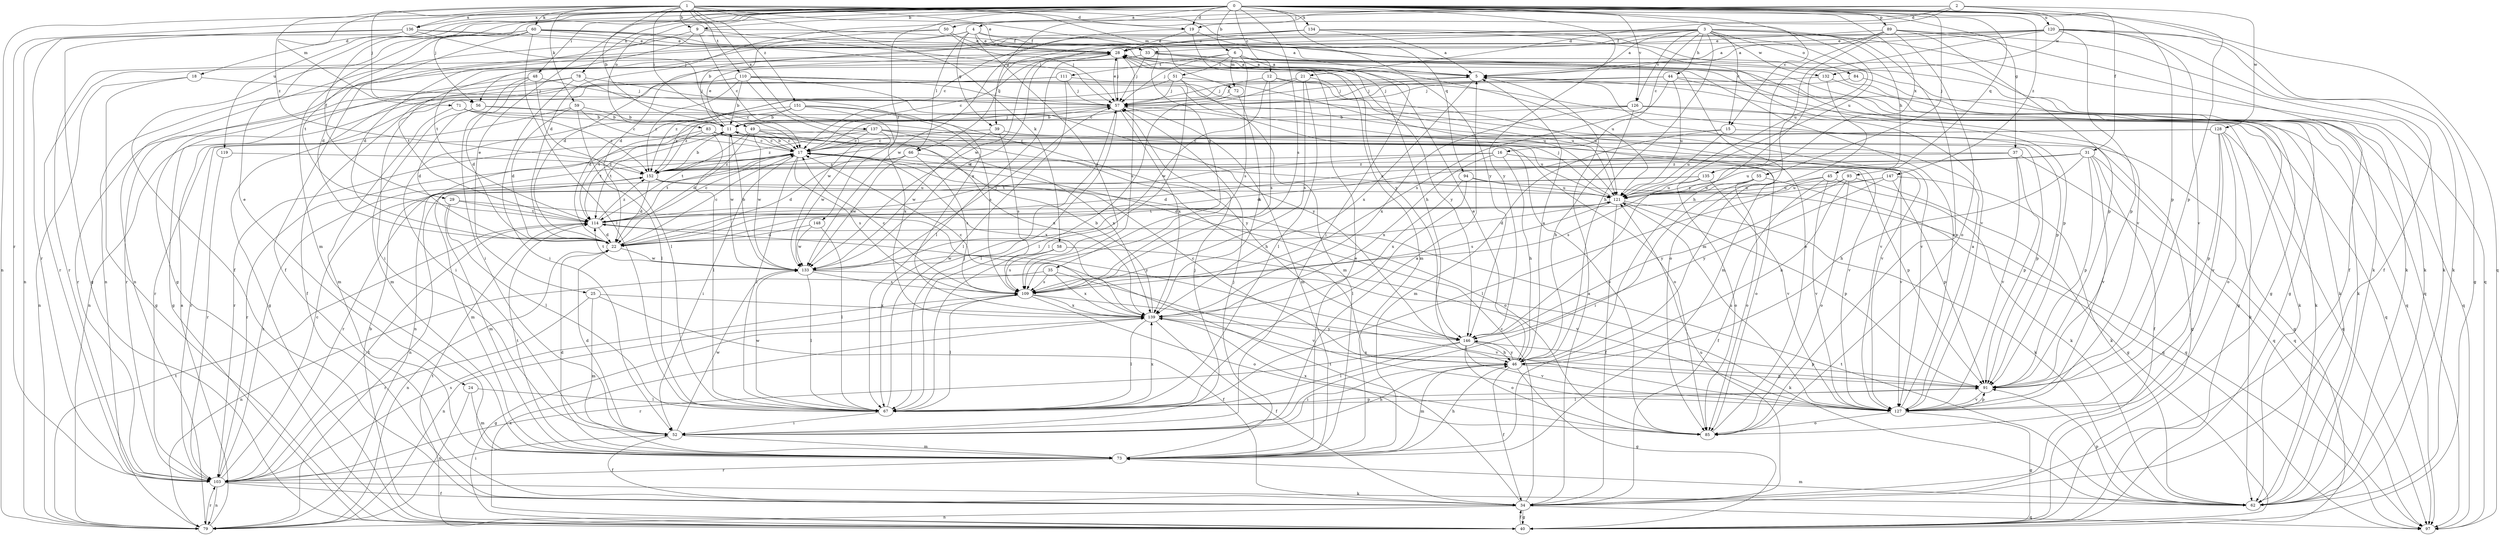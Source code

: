strict digraph  {
0;
1;
2;
3;
4;
5;
6;
9;
11;
12;
15;
16;
17;
18;
19;
21;
22;
24;
25;
28;
29;
31;
33;
34;
35;
37;
39;
40;
44;
45;
46;
48;
49;
50;
51;
52;
55;
56;
57;
58;
59;
60;
62;
66;
67;
71;
72;
73;
78;
79;
83;
84;
85;
89;
91;
93;
94;
97;
103;
109;
110;
111;
114;
119;
120;
121;
126;
127;
128;
132;
133;
134;
135;
136;
137;
139;
146;
147;
148;
151;
152;
0 -> 4  [label=a];
0 -> 6  [label=b];
0 -> 9  [label=b];
0 -> 12  [label=c];
0 -> 15  [label=c];
0 -> 18  [label=d];
0 -> 19  [label=d];
0 -> 24  [label=e];
0 -> 25  [label=e];
0 -> 29  [label=f];
0 -> 31  [label=f];
0 -> 48  [label=i];
0 -> 55  [label=j];
0 -> 56  [label=j];
0 -> 78  [label=n];
0 -> 79  [label=n];
0 -> 83  [label=o];
0 -> 89  [label=p];
0 -> 91  [label=p];
0 -> 93  [label=q];
0 -> 94  [label=q];
0 -> 97  [label=q];
0 -> 103  [label=r];
0 -> 109  [label=s];
0 -> 119  [label=u];
0 -> 120  [label=u];
0 -> 121  [label=u];
0 -> 126  [label=v];
0 -> 134  [label=x];
0 -> 135  [label=x];
0 -> 136  [label=x];
0 -> 146  [label=y];
0 -> 147  [label=z];
0 -> 148  [label=z];
1 -> 9  [label=b];
1 -> 11  [label=b];
1 -> 19  [label=d];
1 -> 28  [label=e];
1 -> 35  [label=g];
1 -> 37  [label=g];
1 -> 49  [label=i];
1 -> 56  [label=j];
1 -> 58  [label=k];
1 -> 59  [label=k];
1 -> 60  [label=k];
1 -> 71  [label=m];
1 -> 72  [label=m];
1 -> 110  [label=t];
1 -> 136  [label=x];
1 -> 137  [label=x];
1 -> 146  [label=y];
1 -> 151  [label=z];
1 -> 152  [label=z];
2 -> 19  [label=d];
2 -> 21  [label=d];
2 -> 22  [label=d];
2 -> 39  [label=g];
2 -> 50  [label=i];
2 -> 91  [label=p];
2 -> 128  [label=w];
2 -> 132  [label=w];
3 -> 5  [label=a];
3 -> 15  [label=c];
3 -> 16  [label=c];
3 -> 22  [label=d];
3 -> 33  [label=f];
3 -> 44  [label=h];
3 -> 45  [label=h];
3 -> 46  [label=h];
3 -> 66  [label=l];
3 -> 84  [label=o];
3 -> 85  [label=o];
3 -> 97  [label=q];
3 -> 121  [label=u];
3 -> 126  [label=v];
3 -> 132  [label=w];
3 -> 133  [label=w];
4 -> 28  [label=e];
4 -> 33  [label=f];
4 -> 39  [label=g];
4 -> 40  [label=g];
4 -> 56  [label=j];
4 -> 62  [label=k];
4 -> 66  [label=l];
4 -> 109  [label=s];
5 -> 57  [label=j];
5 -> 97  [label=q];
5 -> 139  [label=x];
6 -> 5  [label=a];
6 -> 40  [label=g];
6 -> 51  [label=i];
6 -> 57  [label=j];
6 -> 72  [label=m];
6 -> 91  [label=p];
6 -> 97  [label=q];
6 -> 109  [label=s];
6 -> 111  [label=t];
9 -> 17  [label=c];
9 -> 22  [label=d];
9 -> 33  [label=f];
9 -> 34  [label=f];
9 -> 57  [label=j];
11 -> 17  [label=c];
11 -> 28  [label=e];
11 -> 46  [label=h];
11 -> 57  [label=j];
11 -> 114  [label=t];
11 -> 133  [label=w];
12 -> 57  [label=j];
12 -> 91  [label=p];
12 -> 109  [label=s];
12 -> 121  [label=u];
12 -> 133  [label=w];
15 -> 17  [label=c];
15 -> 40  [label=g];
15 -> 73  [label=m];
15 -> 121  [label=u];
16 -> 46  [label=h];
16 -> 85  [label=o];
16 -> 114  [label=t];
16 -> 127  [label=v];
16 -> 139  [label=x];
16 -> 152  [label=z];
17 -> 11  [label=b];
17 -> 52  [label=i];
17 -> 67  [label=l];
17 -> 103  [label=r];
17 -> 109  [label=s];
17 -> 114  [label=t];
17 -> 139  [label=x];
17 -> 152  [label=z];
18 -> 40  [label=g];
18 -> 57  [label=j];
18 -> 79  [label=n];
19 -> 28  [label=e];
19 -> 52  [label=i];
19 -> 127  [label=v];
19 -> 133  [label=w];
21 -> 17  [label=c];
21 -> 57  [label=j];
21 -> 67  [label=l];
21 -> 109  [label=s];
21 -> 121  [label=u];
22 -> 17  [label=c];
22 -> 79  [label=n];
22 -> 133  [label=w];
24 -> 67  [label=l];
24 -> 73  [label=m];
24 -> 79  [label=n];
25 -> 34  [label=f];
25 -> 73  [label=m];
25 -> 103  [label=r];
25 -> 139  [label=x];
28 -> 5  [label=a];
28 -> 17  [label=c];
28 -> 57  [label=j];
28 -> 67  [label=l];
28 -> 73  [label=m];
28 -> 103  [label=r];
28 -> 109  [label=s];
28 -> 133  [label=w];
28 -> 146  [label=y];
29 -> 67  [label=l];
29 -> 73  [label=m];
29 -> 114  [label=t];
29 -> 146  [label=y];
31 -> 22  [label=d];
31 -> 34  [label=f];
31 -> 46  [label=h];
31 -> 91  [label=p];
31 -> 97  [label=q];
31 -> 121  [label=u];
31 -> 127  [label=v];
31 -> 152  [label=z];
33 -> 5  [label=a];
33 -> 40  [label=g];
33 -> 57  [label=j];
33 -> 103  [label=r];
33 -> 114  [label=t];
33 -> 121  [label=u];
34 -> 5  [label=a];
34 -> 17  [label=c];
34 -> 40  [label=g];
34 -> 79  [label=n];
34 -> 97  [label=q];
34 -> 114  [label=t];
34 -> 121  [label=u];
35 -> 79  [label=n];
35 -> 109  [label=s];
35 -> 127  [label=v];
35 -> 139  [label=x];
37 -> 22  [label=d];
37 -> 91  [label=p];
37 -> 97  [label=q];
37 -> 127  [label=v];
37 -> 152  [label=z];
39 -> 17  [label=c];
39 -> 40  [label=g];
39 -> 109  [label=s];
39 -> 133  [label=w];
40 -> 11  [label=b];
40 -> 34  [label=f];
40 -> 114  [label=t];
40 -> 139  [label=x];
44 -> 22  [label=d];
44 -> 40  [label=g];
44 -> 57  [label=j];
44 -> 62  [label=k];
44 -> 109  [label=s];
44 -> 121  [label=u];
45 -> 34  [label=f];
45 -> 62  [label=k];
45 -> 67  [label=l];
45 -> 121  [label=u];
45 -> 127  [label=v];
46 -> 5  [label=a];
46 -> 17  [label=c];
46 -> 28  [label=e];
46 -> 34  [label=f];
46 -> 40  [label=g];
46 -> 52  [label=i];
46 -> 73  [label=m];
46 -> 91  [label=p];
46 -> 146  [label=y];
48 -> 22  [label=d];
48 -> 40  [label=g];
48 -> 52  [label=i];
48 -> 57  [label=j];
48 -> 67  [label=l];
49 -> 17  [label=c];
49 -> 22  [label=d];
49 -> 114  [label=t];
49 -> 121  [label=u];
49 -> 133  [label=w];
49 -> 139  [label=x];
50 -> 22  [label=d];
50 -> 28  [label=e];
50 -> 57  [label=j];
50 -> 79  [label=n];
51 -> 57  [label=j];
51 -> 67  [label=l];
51 -> 73  [label=m];
51 -> 121  [label=u];
51 -> 152  [label=z];
52 -> 5  [label=a];
52 -> 22  [label=d];
52 -> 34  [label=f];
52 -> 46  [label=h];
52 -> 57  [label=j];
52 -> 73  [label=m];
52 -> 133  [label=w];
55 -> 52  [label=i];
55 -> 85  [label=o];
55 -> 97  [label=q];
55 -> 109  [label=s];
55 -> 121  [label=u];
56 -> 11  [label=b];
56 -> 22  [label=d];
56 -> 73  [label=m];
56 -> 127  [label=v];
57 -> 11  [label=b];
57 -> 28  [label=e];
57 -> 67  [label=l];
57 -> 73  [label=m];
57 -> 139  [label=x];
57 -> 152  [label=z];
58 -> 109  [label=s];
58 -> 127  [label=v];
58 -> 133  [label=w];
59 -> 11  [label=b];
59 -> 17  [label=c];
59 -> 22  [label=d];
59 -> 67  [label=l];
59 -> 103  [label=r];
60 -> 5  [label=a];
60 -> 22  [label=d];
60 -> 28  [label=e];
60 -> 34  [label=f];
60 -> 46  [label=h];
60 -> 62  [label=k];
60 -> 67  [label=l];
60 -> 73  [label=m];
60 -> 114  [label=t];
62 -> 73  [label=m];
62 -> 91  [label=p];
62 -> 114  [label=t];
66 -> 22  [label=d];
66 -> 91  [label=p];
66 -> 109  [label=s];
66 -> 133  [label=w];
66 -> 152  [label=z];
67 -> 52  [label=i];
67 -> 57  [label=j];
67 -> 91  [label=p];
67 -> 133  [label=w];
67 -> 139  [label=x];
71 -> 11  [label=b];
71 -> 62  [label=k];
71 -> 73  [label=m];
71 -> 152  [label=z];
72 -> 67  [label=l];
72 -> 139  [label=x];
73 -> 22  [label=d];
73 -> 28  [label=e];
73 -> 46  [label=h];
73 -> 57  [label=j];
73 -> 103  [label=r];
73 -> 114  [label=t];
78 -> 17  [label=c];
78 -> 40  [label=g];
78 -> 52  [label=i];
78 -> 57  [label=j];
78 -> 103  [label=r];
79 -> 5  [label=a];
79 -> 103  [label=r];
79 -> 114  [label=t];
83 -> 17  [label=c];
83 -> 67  [label=l];
83 -> 85  [label=o];
83 -> 103  [label=r];
83 -> 114  [label=t];
83 -> 127  [label=v];
84 -> 57  [label=j];
84 -> 97  [label=q];
85 -> 28  [label=e];
85 -> 139  [label=x];
89 -> 5  [label=a];
89 -> 28  [label=e];
89 -> 34  [label=f];
89 -> 46  [label=h];
89 -> 62  [label=k];
89 -> 73  [label=m];
89 -> 85  [label=o];
89 -> 91  [label=p];
91 -> 67  [label=l];
91 -> 127  [label=v];
91 -> 139  [label=x];
93 -> 40  [label=g];
93 -> 46  [label=h];
93 -> 85  [label=o];
93 -> 121  [label=u];
93 -> 146  [label=y];
94 -> 67  [label=l];
94 -> 97  [label=q];
94 -> 121  [label=u];
94 -> 139  [label=x];
103 -> 17  [label=c];
103 -> 34  [label=f];
103 -> 52  [label=i];
103 -> 62  [label=k];
103 -> 79  [label=n];
103 -> 109  [label=s];
103 -> 114  [label=t];
103 -> 152  [label=z];
109 -> 17  [label=c];
109 -> 67  [label=l];
109 -> 79  [label=n];
109 -> 85  [label=o];
109 -> 127  [label=v];
109 -> 139  [label=x];
110 -> 11  [label=b];
110 -> 34  [label=f];
110 -> 52  [label=i];
110 -> 57  [label=j];
110 -> 85  [label=o];
110 -> 127  [label=v];
110 -> 133  [label=w];
110 -> 146  [label=y];
110 -> 152  [label=z];
111 -> 57  [label=j];
111 -> 67  [label=l];
111 -> 79  [label=n];
111 -> 103  [label=r];
111 -> 127  [label=v];
114 -> 17  [label=c];
114 -> 22  [label=d];
114 -> 121  [label=u];
114 -> 152  [label=z];
119 -> 103  [label=r];
119 -> 152  [label=z];
120 -> 5  [label=a];
120 -> 11  [label=b];
120 -> 28  [label=e];
120 -> 34  [label=f];
120 -> 40  [label=g];
120 -> 62  [label=k];
120 -> 91  [label=p];
120 -> 114  [label=t];
120 -> 127  [label=v];
120 -> 146  [label=y];
121 -> 17  [label=c];
121 -> 22  [label=d];
121 -> 34  [label=f];
121 -> 57  [label=j];
121 -> 62  [label=k];
121 -> 91  [label=p];
121 -> 109  [label=s];
121 -> 114  [label=t];
126 -> 11  [label=b];
126 -> 46  [label=h];
126 -> 62  [label=k];
126 -> 97  [label=q];
126 -> 114  [label=t];
126 -> 139  [label=x];
127 -> 5  [label=a];
127 -> 28  [label=e];
127 -> 40  [label=g];
127 -> 85  [label=o];
127 -> 91  [label=p];
127 -> 121  [label=u];
128 -> 17  [label=c];
128 -> 62  [label=k];
128 -> 79  [label=n];
128 -> 85  [label=o];
128 -> 91  [label=p];
128 -> 97  [label=q];
128 -> 127  [label=v];
132 -> 57  [label=j];
132 -> 62  [label=k];
132 -> 73  [label=m];
133 -> 11  [label=b];
133 -> 57  [label=j];
133 -> 62  [label=k];
133 -> 67  [label=l];
133 -> 109  [label=s];
133 -> 114  [label=t];
134 -> 5  [label=a];
134 -> 17  [label=c];
134 -> 28  [label=e];
134 -> 62  [label=k];
134 -> 79  [label=n];
134 -> 127  [label=v];
135 -> 79  [label=n];
135 -> 85  [label=o];
135 -> 103  [label=r];
135 -> 121  [label=u];
135 -> 127  [label=v];
136 -> 28  [label=e];
136 -> 40  [label=g];
136 -> 79  [label=n];
136 -> 103  [label=r];
136 -> 139  [label=x];
136 -> 146  [label=y];
137 -> 17  [label=c];
137 -> 85  [label=o];
137 -> 91  [label=p];
137 -> 103  [label=r];
137 -> 133  [label=w];
137 -> 139  [label=x];
137 -> 152  [label=z];
139 -> 11  [label=b];
139 -> 17  [label=c];
139 -> 34  [label=f];
139 -> 40  [label=g];
139 -> 67  [label=l];
139 -> 146  [label=y];
146 -> 46  [label=h];
146 -> 67  [label=l];
146 -> 85  [label=o];
146 -> 91  [label=p];
146 -> 103  [label=r];
146 -> 127  [label=v];
147 -> 22  [label=d];
147 -> 62  [label=k];
147 -> 91  [label=p];
147 -> 121  [label=u];
147 -> 146  [label=y];
148 -> 22  [label=d];
148 -> 67  [label=l];
148 -> 133  [label=w];
151 -> 11  [label=b];
151 -> 52  [label=i];
151 -> 109  [label=s];
151 -> 139  [label=x];
151 -> 146  [label=y];
151 -> 152  [label=z];
152 -> 11  [label=b];
152 -> 22  [label=d];
152 -> 73  [label=m];
152 -> 85  [label=o];
152 -> 121  [label=u];
}
